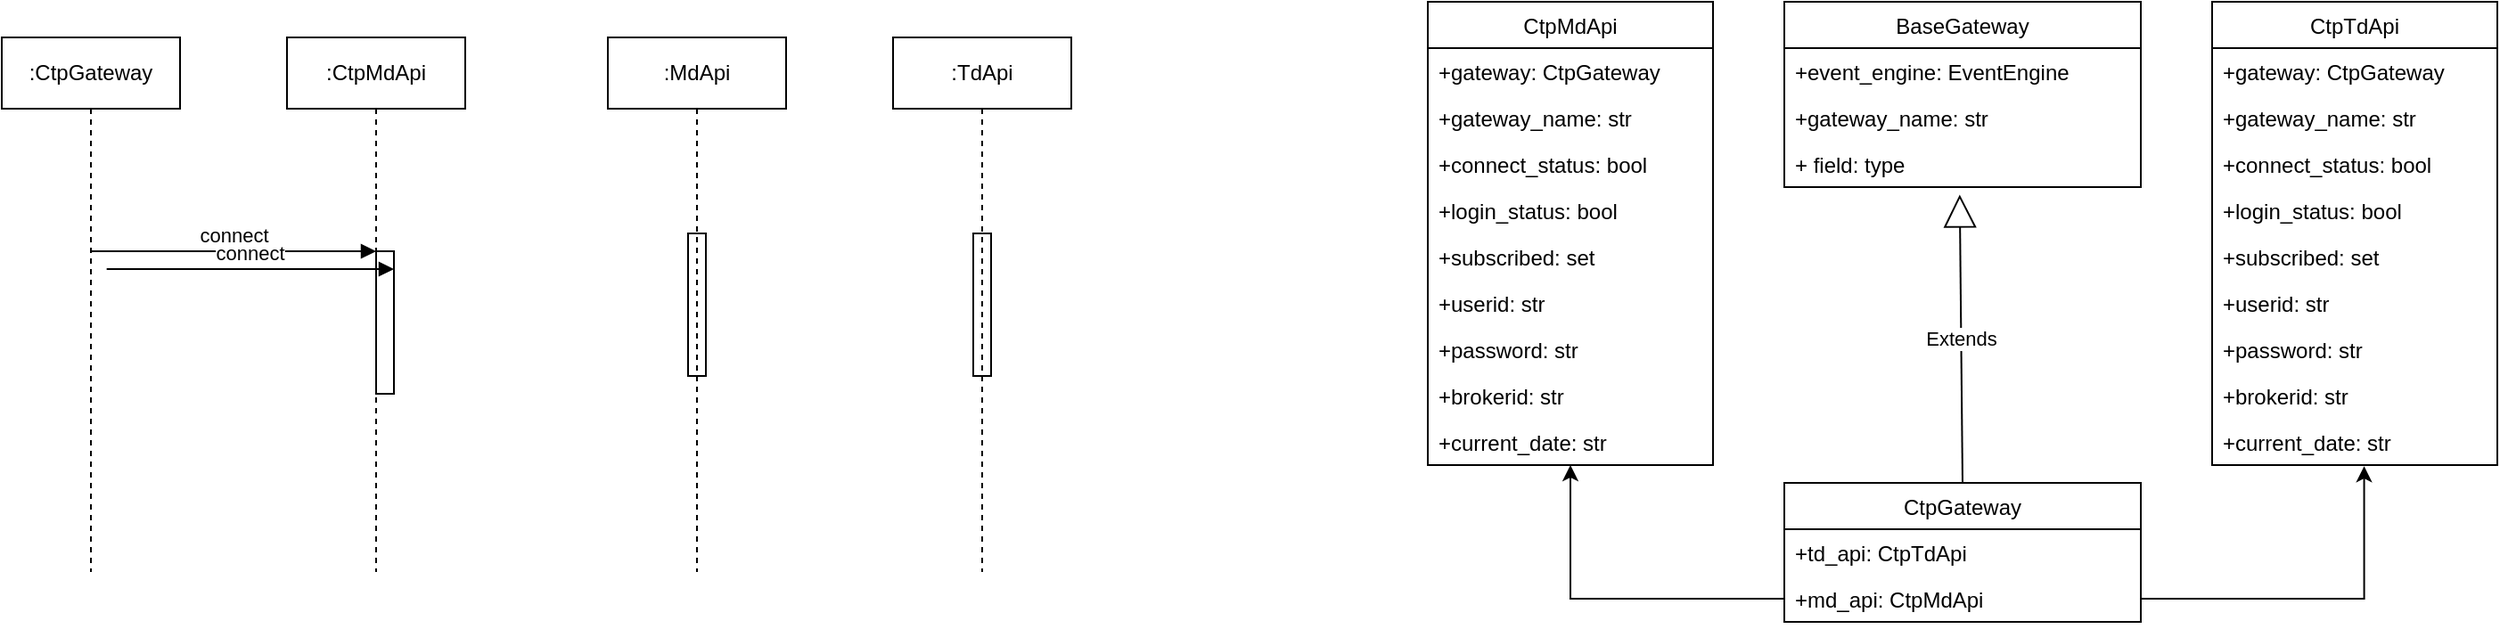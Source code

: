 <mxfile version="20.2.8" type="github">
  <diagram name="Page-1" id="e7e014a7-5840-1c2e-5031-d8a46d1fe8dd">
    <mxGraphModel dx="2899" dy="952" grid="1" gridSize="10" guides="1" tooltips="1" connect="1" arrows="1" fold="1" page="1" pageScale="1" pageWidth="1169" pageHeight="826" background="none" math="0" shadow="0">
      <root>
        <mxCell id="0" />
        <mxCell id="1" parent="0" />
        <mxCell id="wzmKpSG8mbK1vUIB95Jp-41" value="BaseGateway" style="swimlane;fontStyle=0;childLayout=stackLayout;horizontal=1;startSize=26;fillColor=none;horizontalStack=0;resizeParent=1;resizeParentMax=0;resizeLast=0;collapsible=1;marginBottom=0;" vertex="1" parent="1">
          <mxGeometry x="80" y="30" width="200" height="104" as="geometry" />
        </mxCell>
        <mxCell id="wzmKpSG8mbK1vUIB95Jp-42" value="+event_engine: EventEngine" style="text;strokeColor=none;fillColor=none;align=left;verticalAlign=top;spacingLeft=4;spacingRight=4;overflow=hidden;rotatable=0;points=[[0,0.5],[1,0.5]];portConstraint=eastwest;" vertex="1" parent="wzmKpSG8mbK1vUIB95Jp-41">
          <mxGeometry y="26" width="200" height="26" as="geometry" />
        </mxCell>
        <mxCell id="wzmKpSG8mbK1vUIB95Jp-43" value="+gateway_name: str" style="text;strokeColor=none;fillColor=none;align=left;verticalAlign=top;spacingLeft=4;spacingRight=4;overflow=hidden;rotatable=0;points=[[0,0.5],[1,0.5]];portConstraint=eastwest;" vertex="1" parent="wzmKpSG8mbK1vUIB95Jp-41">
          <mxGeometry y="52" width="200" height="26" as="geometry" />
        </mxCell>
        <mxCell id="wzmKpSG8mbK1vUIB95Jp-44" value="+ field: type" style="text;strokeColor=none;fillColor=none;align=left;verticalAlign=top;spacingLeft=4;spacingRight=4;overflow=hidden;rotatable=0;points=[[0,0.5],[1,0.5]];portConstraint=eastwest;" vertex="1" parent="wzmKpSG8mbK1vUIB95Jp-41">
          <mxGeometry y="78" width="200" height="26" as="geometry" />
        </mxCell>
        <mxCell id="wzmKpSG8mbK1vUIB95Jp-78" value="" style="edgeStyle=orthogonalEdgeStyle;rounded=0;orthogonalLoop=1;jettySize=auto;html=1;entryX=0.533;entryY=1.023;entryDx=0;entryDy=0;entryPerimeter=0;exitX=1;exitY=0.5;exitDx=0;exitDy=0;" edge="1" parent="1" source="wzmKpSG8mbK1vUIB95Jp-47" target="wzmKpSG8mbK1vUIB95Jp-71">
          <mxGeometry relative="1" as="geometry">
            <mxPoint x="540" y="290" as="targetPoint" />
          </mxGeometry>
        </mxCell>
        <mxCell id="wzmKpSG8mbK1vUIB95Jp-45" value="CtpGateway" style="swimlane;fontStyle=0;childLayout=stackLayout;horizontal=1;startSize=26;fillColor=none;horizontalStack=0;resizeParent=1;resizeParentMax=0;resizeLast=0;collapsible=1;marginBottom=0;" vertex="1" parent="1">
          <mxGeometry x="80" y="300" width="200" height="78" as="geometry" />
        </mxCell>
        <mxCell id="wzmKpSG8mbK1vUIB95Jp-46" value="+td_api: CtpTdApi" style="text;strokeColor=none;fillColor=none;align=left;verticalAlign=top;spacingLeft=4;spacingRight=4;overflow=hidden;rotatable=0;points=[[0,0.5],[1,0.5]];portConstraint=eastwest;" vertex="1" parent="wzmKpSG8mbK1vUIB95Jp-45">
          <mxGeometry y="26" width="200" height="26" as="geometry" />
        </mxCell>
        <mxCell id="wzmKpSG8mbK1vUIB95Jp-47" value="+md_api: CtpMdApi" style="text;strokeColor=none;fillColor=none;align=left;verticalAlign=top;spacingLeft=4;spacingRight=4;overflow=hidden;rotatable=0;points=[[0,0.5],[1,0.5]];portConstraint=eastwest;" vertex="1" parent="wzmKpSG8mbK1vUIB95Jp-45">
          <mxGeometry y="52" width="200" height="26" as="geometry" />
        </mxCell>
        <mxCell id="wzmKpSG8mbK1vUIB95Jp-49" value="Extends" style="endArrow=block;endSize=16;endFill=0;html=1;rounded=0;exitX=0.5;exitY=0;exitDx=0;exitDy=0;entryX=0.492;entryY=1.162;entryDx=0;entryDy=0;entryPerimeter=0;" edge="1" parent="1" source="wzmKpSG8mbK1vUIB95Jp-45" target="wzmKpSG8mbK1vUIB95Jp-44">
          <mxGeometry width="160" relative="1" as="geometry">
            <mxPoint x="450" y="261.5" as="sourcePoint" />
            <mxPoint x="360" y="170" as="targetPoint" />
          </mxGeometry>
        </mxCell>
        <mxCell id="wzmKpSG8mbK1vUIB95Jp-62" value="CtpTdApi" style="swimlane;fontStyle=0;childLayout=stackLayout;horizontal=1;startSize=26;fillColor=none;horizontalStack=0;resizeParent=1;resizeParentMax=0;resizeLast=0;collapsible=1;marginBottom=0;" vertex="1" parent="1">
          <mxGeometry x="320" y="30" width="160" height="260" as="geometry" />
        </mxCell>
        <mxCell id="wzmKpSG8mbK1vUIB95Jp-63" value="+gateway: CtpGateway" style="text;strokeColor=none;fillColor=none;align=left;verticalAlign=top;spacingLeft=4;spacingRight=4;overflow=hidden;rotatable=0;points=[[0,0.5],[1,0.5]];portConstraint=eastwest;" vertex="1" parent="wzmKpSG8mbK1vUIB95Jp-62">
          <mxGeometry y="26" width="160" height="26" as="geometry" />
        </mxCell>
        <mxCell id="wzmKpSG8mbK1vUIB95Jp-64" value="+gateway_name: str" style="text;strokeColor=none;fillColor=none;align=left;verticalAlign=top;spacingLeft=4;spacingRight=4;overflow=hidden;rotatable=0;points=[[0,0.5],[1,0.5]];portConstraint=eastwest;" vertex="1" parent="wzmKpSG8mbK1vUIB95Jp-62">
          <mxGeometry y="52" width="160" height="26" as="geometry" />
        </mxCell>
        <mxCell id="wzmKpSG8mbK1vUIB95Jp-65" value="+connect_status: bool" style="text;strokeColor=none;fillColor=none;align=left;verticalAlign=top;spacingLeft=4;spacingRight=4;overflow=hidden;rotatable=0;points=[[0,0.5],[1,0.5]];portConstraint=eastwest;" vertex="1" parent="wzmKpSG8mbK1vUIB95Jp-62">
          <mxGeometry y="78" width="160" height="26" as="geometry" />
        </mxCell>
        <mxCell id="wzmKpSG8mbK1vUIB95Jp-66" value="+login_status: bool" style="text;strokeColor=none;fillColor=none;align=left;verticalAlign=top;spacingLeft=4;spacingRight=4;overflow=hidden;rotatable=0;points=[[0,0.5],[1,0.5]];portConstraint=eastwest;" vertex="1" parent="wzmKpSG8mbK1vUIB95Jp-62">
          <mxGeometry y="104" width="160" height="26" as="geometry" />
        </mxCell>
        <mxCell id="wzmKpSG8mbK1vUIB95Jp-67" value="+subscribed: set" style="text;strokeColor=none;fillColor=none;align=left;verticalAlign=top;spacingLeft=4;spacingRight=4;overflow=hidden;rotatable=0;points=[[0,0.5],[1,0.5]];portConstraint=eastwest;" vertex="1" parent="wzmKpSG8mbK1vUIB95Jp-62">
          <mxGeometry y="130" width="160" height="26" as="geometry" />
        </mxCell>
        <mxCell id="wzmKpSG8mbK1vUIB95Jp-68" value="+userid: str" style="text;strokeColor=none;fillColor=none;align=left;verticalAlign=top;spacingLeft=4;spacingRight=4;overflow=hidden;rotatable=0;points=[[0,0.5],[1,0.5]];portConstraint=eastwest;" vertex="1" parent="wzmKpSG8mbK1vUIB95Jp-62">
          <mxGeometry y="156" width="160" height="26" as="geometry" />
        </mxCell>
        <mxCell id="wzmKpSG8mbK1vUIB95Jp-69" value="+password: str" style="text;strokeColor=none;fillColor=none;align=left;verticalAlign=top;spacingLeft=4;spacingRight=4;overflow=hidden;rotatable=0;points=[[0,0.5],[1,0.5]];portConstraint=eastwest;" vertex="1" parent="wzmKpSG8mbK1vUIB95Jp-62">
          <mxGeometry y="182" width="160" height="26" as="geometry" />
        </mxCell>
        <mxCell id="wzmKpSG8mbK1vUIB95Jp-70" value="+brokerid: str" style="text;strokeColor=none;fillColor=none;align=left;verticalAlign=top;spacingLeft=4;spacingRight=4;overflow=hidden;rotatable=0;points=[[0,0.5],[1,0.5]];portConstraint=eastwest;" vertex="1" parent="wzmKpSG8mbK1vUIB95Jp-62">
          <mxGeometry y="208" width="160" height="26" as="geometry" />
        </mxCell>
        <mxCell id="wzmKpSG8mbK1vUIB95Jp-71" value="+current_date: str" style="text;strokeColor=none;fillColor=none;align=left;verticalAlign=top;spacingLeft=4;spacingRight=4;overflow=hidden;rotatable=0;points=[[0,0.5],[1,0.5]];portConstraint=eastwest;" vertex="1" parent="wzmKpSG8mbK1vUIB95Jp-62">
          <mxGeometry y="234" width="160" height="26" as="geometry" />
        </mxCell>
        <mxCell id="wzmKpSG8mbK1vUIB95Jp-50" value="CtpMdApi" style="swimlane;fontStyle=0;childLayout=stackLayout;horizontal=1;startSize=26;fillColor=none;horizontalStack=0;resizeParent=1;resizeParentMax=0;resizeLast=0;collapsible=1;marginBottom=0;" vertex="1" parent="1">
          <mxGeometry x="-120" y="30" width="160" height="260" as="geometry" />
        </mxCell>
        <mxCell id="wzmKpSG8mbK1vUIB95Jp-51" value="+gateway: CtpGateway" style="text;strokeColor=none;fillColor=none;align=left;verticalAlign=top;spacingLeft=4;spacingRight=4;overflow=hidden;rotatable=0;points=[[0,0.5],[1,0.5]];portConstraint=eastwest;" vertex="1" parent="wzmKpSG8mbK1vUIB95Jp-50">
          <mxGeometry y="26" width="160" height="26" as="geometry" />
        </mxCell>
        <mxCell id="wzmKpSG8mbK1vUIB95Jp-52" value="+gateway_name: str" style="text;strokeColor=none;fillColor=none;align=left;verticalAlign=top;spacingLeft=4;spacingRight=4;overflow=hidden;rotatable=0;points=[[0,0.5],[1,0.5]];portConstraint=eastwest;" vertex="1" parent="wzmKpSG8mbK1vUIB95Jp-50">
          <mxGeometry y="52" width="160" height="26" as="geometry" />
        </mxCell>
        <mxCell id="wzmKpSG8mbK1vUIB95Jp-53" value="+connect_status: bool" style="text;strokeColor=none;fillColor=none;align=left;verticalAlign=top;spacingLeft=4;spacingRight=4;overflow=hidden;rotatable=0;points=[[0,0.5],[1,0.5]];portConstraint=eastwest;" vertex="1" parent="wzmKpSG8mbK1vUIB95Jp-50">
          <mxGeometry y="78" width="160" height="26" as="geometry" />
        </mxCell>
        <mxCell id="wzmKpSG8mbK1vUIB95Jp-55" value="+login_status: bool" style="text;strokeColor=none;fillColor=none;align=left;verticalAlign=top;spacingLeft=4;spacingRight=4;overflow=hidden;rotatable=0;points=[[0,0.5],[1,0.5]];portConstraint=eastwest;" vertex="1" parent="wzmKpSG8mbK1vUIB95Jp-50">
          <mxGeometry y="104" width="160" height="26" as="geometry" />
        </mxCell>
        <mxCell id="wzmKpSG8mbK1vUIB95Jp-56" value="+subscribed: set" style="text;strokeColor=none;fillColor=none;align=left;verticalAlign=top;spacingLeft=4;spacingRight=4;overflow=hidden;rotatable=0;points=[[0,0.5],[1,0.5]];portConstraint=eastwest;" vertex="1" parent="wzmKpSG8mbK1vUIB95Jp-50">
          <mxGeometry y="130" width="160" height="26" as="geometry" />
        </mxCell>
        <mxCell id="wzmKpSG8mbK1vUIB95Jp-57" value="+userid: str" style="text;strokeColor=none;fillColor=none;align=left;verticalAlign=top;spacingLeft=4;spacingRight=4;overflow=hidden;rotatable=0;points=[[0,0.5],[1,0.5]];portConstraint=eastwest;" vertex="1" parent="wzmKpSG8mbK1vUIB95Jp-50">
          <mxGeometry y="156" width="160" height="26" as="geometry" />
        </mxCell>
        <mxCell id="wzmKpSG8mbK1vUIB95Jp-58" value="+password: str" style="text;strokeColor=none;fillColor=none;align=left;verticalAlign=top;spacingLeft=4;spacingRight=4;overflow=hidden;rotatable=0;points=[[0,0.5],[1,0.5]];portConstraint=eastwest;" vertex="1" parent="wzmKpSG8mbK1vUIB95Jp-50">
          <mxGeometry y="182" width="160" height="26" as="geometry" />
        </mxCell>
        <mxCell id="wzmKpSG8mbK1vUIB95Jp-59" value="+brokerid: str" style="text;strokeColor=none;fillColor=none;align=left;verticalAlign=top;spacingLeft=4;spacingRight=4;overflow=hidden;rotatable=0;points=[[0,0.5],[1,0.5]];portConstraint=eastwest;" vertex="1" parent="wzmKpSG8mbK1vUIB95Jp-50">
          <mxGeometry y="208" width="160" height="26" as="geometry" />
        </mxCell>
        <mxCell id="wzmKpSG8mbK1vUIB95Jp-60" value="+current_date: str" style="text;strokeColor=none;fillColor=none;align=left;verticalAlign=top;spacingLeft=4;spacingRight=4;overflow=hidden;rotatable=0;points=[[0,0.5],[1,0.5]];portConstraint=eastwest;" vertex="1" parent="wzmKpSG8mbK1vUIB95Jp-50">
          <mxGeometry y="234" width="160" height="26" as="geometry" />
        </mxCell>
        <mxCell id="wzmKpSG8mbK1vUIB95Jp-80" value="" style="edgeStyle=orthogonalEdgeStyle;rounded=0;orthogonalLoop=1;jettySize=auto;html=1;exitX=0;exitY=0.5;exitDx=0;exitDy=0;entryX=0.5;entryY=1;entryDx=0;entryDy=0;entryPerimeter=0;" edge="1" parent="1" source="wzmKpSG8mbK1vUIB95Jp-47" target="wzmKpSG8mbK1vUIB95Jp-60">
          <mxGeometry relative="1" as="geometry">
            <mxPoint x="-110" y="424.4" as="sourcePoint" />
            <mxPoint x="-30" y="330" as="targetPoint" />
          </mxGeometry>
        </mxCell>
        <mxCell id="wzmKpSG8mbK1vUIB95Jp-85" value=":CtpGateway" style="shape=umlLifeline;perimeter=lifelinePerimeter;whiteSpace=wrap;html=1;container=1;collapsible=0;recursiveResize=0;outlineConnect=0;" vertex="1" parent="1">
          <mxGeometry x="-920" y="50" width="100" height="300" as="geometry" />
        </mxCell>
        <mxCell id="wzmKpSG8mbK1vUIB95Jp-86" value="" style="html=1;points=[];perimeter=orthogonalPerimeter;" vertex="1" parent="1">
          <mxGeometry x="-710" y="170" width="10" height="80" as="geometry" />
        </mxCell>
        <mxCell id="wzmKpSG8mbK1vUIB95Jp-87" value="connect" style="html=1;verticalAlign=bottom;endArrow=block;entryX=0;entryY=0;rounded=0;" edge="1" target="wzmKpSG8mbK1vUIB95Jp-86" parent="1" source="wzmKpSG8mbK1vUIB95Jp-85">
          <mxGeometry relative="1" as="geometry">
            <mxPoint x="-770" y="170" as="sourcePoint" />
          </mxGeometry>
        </mxCell>
        <mxCell id="wzmKpSG8mbK1vUIB95Jp-89" value=":&lt;span style=&quot;&quot;&gt;CtpMdApi&lt;/span&gt;" style="shape=umlLifeline;perimeter=lifelinePerimeter;whiteSpace=wrap;html=1;container=1;collapsible=0;recursiveResize=0;outlineConnect=0;" vertex="1" parent="1">
          <mxGeometry x="-760" y="50" width="100" height="300" as="geometry" />
        </mxCell>
        <mxCell id="wzmKpSG8mbK1vUIB95Jp-91" value="" style="html=1;points=[];perimeter=orthogonalPerimeter;" vertex="1" parent="1">
          <mxGeometry x="-535" y="160" width="10" height="80" as="geometry" />
        </mxCell>
        <mxCell id="wzmKpSG8mbK1vUIB95Jp-92" value=":&lt;span style=&quot;&quot;&gt;MdApi&lt;/span&gt;" style="shape=umlLifeline;perimeter=lifelinePerimeter;whiteSpace=wrap;html=1;container=1;collapsible=0;recursiveResize=0;outlineConnect=0;" vertex="1" parent="1">
          <mxGeometry x="-580" y="50" width="100" height="300" as="geometry" />
        </mxCell>
        <mxCell id="wzmKpSG8mbK1vUIB95Jp-93" value="" style="html=1;points=[];perimeter=orthogonalPerimeter;" vertex="1" parent="1">
          <mxGeometry x="-375" y="160" width="10" height="80" as="geometry" />
        </mxCell>
        <mxCell id="wzmKpSG8mbK1vUIB95Jp-94" value=":T&lt;span style=&quot;&quot;&gt;dApi&lt;/span&gt;" style="shape=umlLifeline;perimeter=lifelinePerimeter;whiteSpace=wrap;html=1;container=1;collapsible=0;recursiveResize=0;outlineConnect=0;" vertex="1" parent="1">
          <mxGeometry x="-420" y="50" width="100" height="300" as="geometry" />
        </mxCell>
        <mxCell id="wzmKpSG8mbK1vUIB95Jp-95" value="connect" style="html=1;verticalAlign=bottom;endArrow=block;entryX=0;entryY=0;rounded=0;" edge="1" parent="1">
          <mxGeometry relative="1" as="geometry">
            <mxPoint x="-861.167" y="180" as="sourcePoint" />
            <mxPoint x="-700" y="180" as="targetPoint" />
          </mxGeometry>
        </mxCell>
      </root>
    </mxGraphModel>
  </diagram>
</mxfile>

